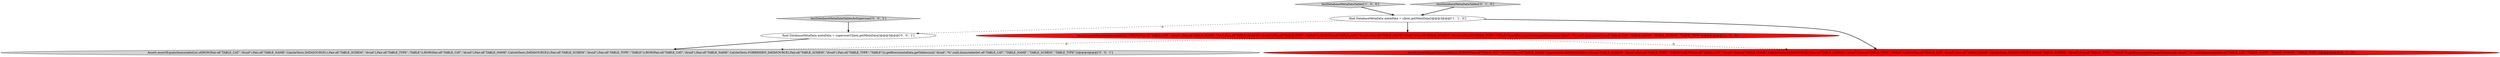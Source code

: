 digraph {
1 [style = filled, label = "final DatabaseMetaData metaData = client.getMetaData()@@@3@@@['1', '1', '0']", fillcolor = white, shape = ellipse image = "AAA0AAABBB1BBB"];
0 [style = filled, label = "Assert.assertEquals(ImmutableList.of(ROW(Pair.of(\"TABLE_CAT\",\"druid\"),Pair.of(\"TABLE_NAME\",\"foo\"),Pair.of(\"TABLE_SCHEM\",\"druid\"),Pair.of(\"TABLE_TYPE\",\"TABLE\")),ROW(Pair.of(\"TABLE_CAT\",\"druid\"),Pair.of(\"TABLE_NAME\",\"foo2\"),Pair.of(\"TABLE_SCHEM\",\"druid\"),Pair.of(\"TABLE_TYPE\",\"TABLE\"))),getRows(metaData.getTables(null,\"druid\",\"%\",null),ImmutableSet.of(\"TABLE_CAT\",\"TABLE_NAME\",\"TABLE_SCHEM\",\"TABLE_TYPE\")))@@@4@@@['1', '0', '0']", fillcolor = red, shape = ellipse image = "AAA1AAABBB1BBB"];
5 [style = filled, label = "testDatabaseMetaDataTablesAsSuperuser['0', '0', '1']", fillcolor = lightgray, shape = diamond image = "AAA0AAABBB3BBB"];
6 [style = filled, label = "final DatabaseMetaData metaData = superuserClient.getMetaData()@@@3@@@['0', '0', '1']", fillcolor = white, shape = ellipse image = "AAA0AAABBB3BBB"];
2 [style = filled, label = "testDatabaseMetaDataTables['1', '0', '0']", fillcolor = lightgray, shape = diamond image = "AAA0AAABBB1BBB"];
4 [style = filled, label = "testDatabaseMetaDataTables['0', '1', '0']", fillcolor = lightgray, shape = diamond image = "AAA0AAABBB2BBB"];
7 [style = filled, label = "Assert.assertEquals(ImmutableList.of(ROW(Pair.of(\"TABLE_CAT\",\"druid\"),Pair.of(\"TABLE_NAME\",CalciteTests.DATASOURCE1),Pair.of(\"TABLE_SCHEM\",\"druid\"),Pair.of(\"TABLE_TYPE\",\"TABLE\")),ROW(Pair.of(\"TABLE_CAT\",\"druid\"),Pair.of(\"TABLE_NAME\",CalciteTests.DATASOURCE2),Pair.of(\"TABLE_SCHEM\",\"druid\"),Pair.of(\"TABLE_TYPE\",\"TABLE\")),ROW(Pair.of(\"TABLE_CAT\",\"druid\"),Pair.of(\"TABLE_NAME\",CalciteTests.FORBIDDEN_DATASOURCE),Pair.of(\"TABLE_SCHEM\",\"druid\"),Pair.of(\"TABLE_TYPE\",\"TABLE\"))),getRows(metaData.getTables(null,\"druid\",\"%\",null),ImmutableSet.of(\"TABLE_CAT\",\"TABLE_NAME\",\"TABLE_SCHEM\",\"TABLE_TYPE\")))@@@4@@@['0', '0', '1']", fillcolor = lightgray, shape = ellipse image = "AAA0AAABBB3BBB"];
3 [style = filled, label = "Assert.assertEquals(ImmutableList.of(ROW(Pair.of(\"TABLE_CAT\",\"druid\"),Pair.of(\"TABLE_NAME\",CalciteTests.DATASOURCE1),Pair.of(\"TABLE_SCHEM\",\"druid\"),Pair.of(\"TABLE_TYPE\",\"TABLE\")),ROW(Pair.of(\"TABLE_CAT\",\"druid\"),Pair.of(\"TABLE_NAME\",CalciteTests.DATASOURCE2),Pair.of(\"TABLE_SCHEM\",\"druid\"),Pair.of(\"TABLE_TYPE\",\"TABLE\")),ROW(Pair.of(\"TABLE_CAT\",\"druid\"),Pair.of(\"TABLE_NAME\",CalciteTests.DATASOURCE3),Pair.of(\"TABLE_SCHEM\",\"druid\"),Pair.of(\"TABLE_TYPE\",\"TABLE\"))),getRows(metaData.getTables(null,\"druid\",\"%\",null),ImmutableSet.of(\"TABLE_CAT\",\"TABLE_NAME\",\"TABLE_SCHEM\",\"TABLE_TYPE\")))@@@4@@@['0', '1', '0']", fillcolor = red, shape = ellipse image = "AAA1AAABBB2BBB"];
1->3 [style = bold, label=""];
4->1 [style = bold, label=""];
0->3 [style = dashed, label="0"];
1->0 [style = bold, label=""];
5->6 [style = bold, label=""];
6->7 [style = bold, label=""];
0->7 [style = dashed, label="0"];
1->6 [style = dashed, label="0"];
2->1 [style = bold, label=""];
}
